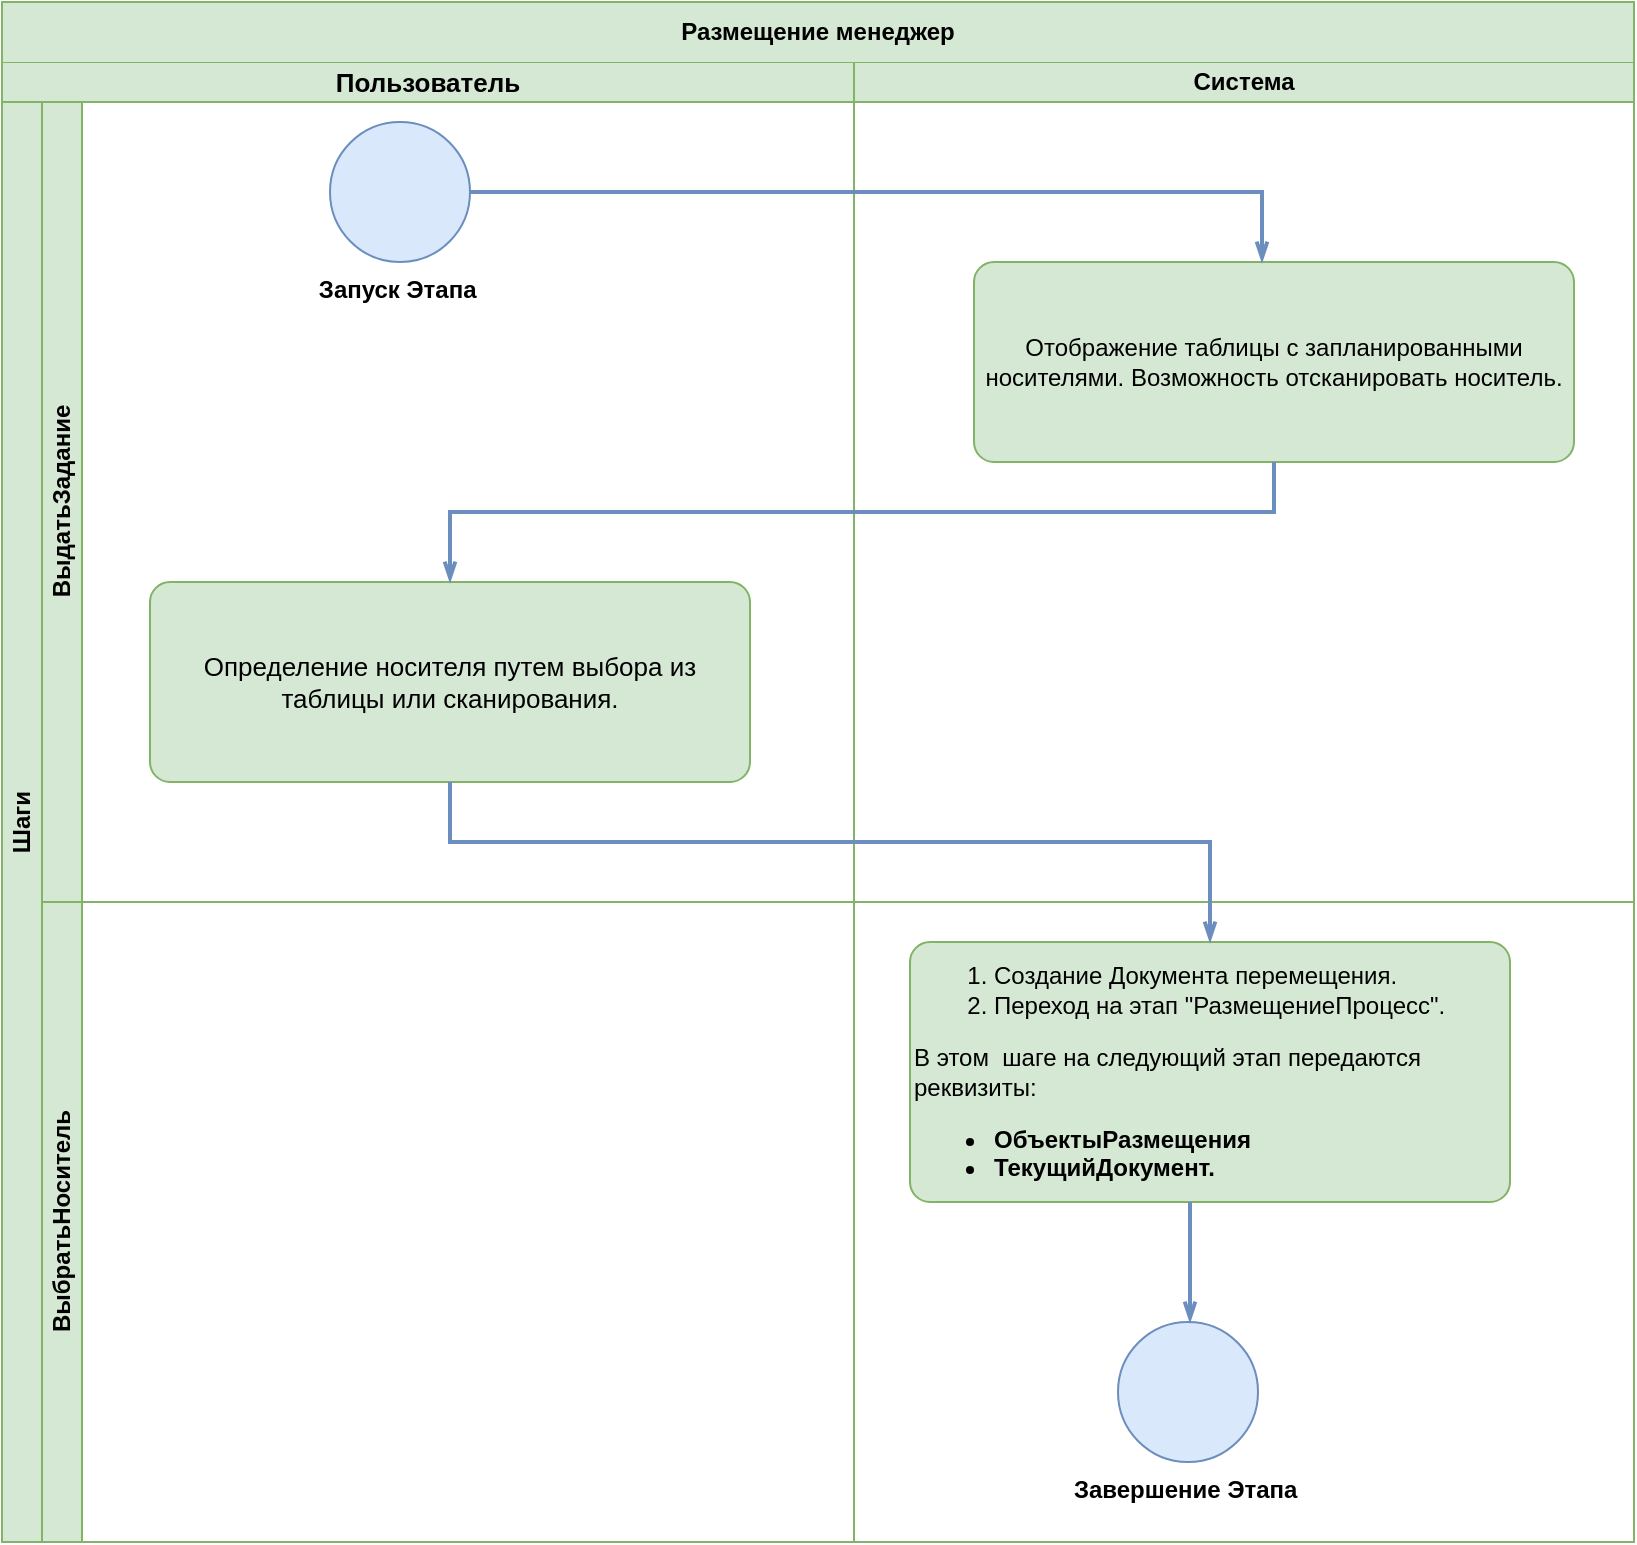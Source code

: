 <mxfile version="20.6.0" type="github">
  <diagram id="lS7HPwzp3S88eX9oaWHC" name="Страница 1">
    <mxGraphModel dx="1165" dy="2986" grid="1" gridSize="10" guides="1" tooltips="1" connect="1" arrows="1" fold="1" page="1" pageScale="1" pageWidth="827" pageHeight="1169" math="0" shadow="0">
      <root>
        <mxCell id="0" />
        <mxCell id="pbdZzH9BzlkMKFEg-Ah4-12" value="Шаги" style="locked=1;" parent="0" visible="0" />
        <mxCell id="1" style="" parent="0" />
        <mxCell id="pbdZzH9BzlkMKFEg-Ah4-5" value="Шаги&lt;br&gt;" style="swimlane;html=1;childLayout=stackLayout;resizeParent=1;resizeParentMax=0;horizontal=0;startSize=20;horizontalStack=0;whiteSpace=wrap;fillColor=#d5e8d4;strokeColor=#82b366;" vertex="1" parent="1">
          <mxGeometry x="6" y="-2280" width="816" height="720" as="geometry" />
        </mxCell>
        <mxCell id="pbdZzH9BzlkMKFEg-Ah4-8" value="ВыдатьЗадание&lt;br&gt;" style="swimlane;html=1;startSize=20;horizontal=0;fillColor=#d5e8d4;strokeColor=#82b366;" vertex="1" parent="pbdZzH9BzlkMKFEg-Ah4-5">
          <mxGeometry x="20" width="796" height="400" as="geometry" />
        </mxCell>
        <mxCell id="pbdZzH9BzlkMKFEg-Ah4-7" value="ВыбратьНоситель" style="swimlane;html=1;startSize=20;horizontal=0;fillColor=#d5e8d4;strokeColor=#82b366;" vertex="1" parent="pbdZzH9BzlkMKFEg-Ah4-5">
          <mxGeometry x="20" y="400" width="796" height="320" as="geometry" />
        </mxCell>
        <mxCell id="pbdZzH9BzlkMKFEg-Ah4-16" value="Пользователь" style="swimlane;startSize=20;whiteSpace=wrap;html=1;fillColor=#d5e8d4;strokeColor=#82b366;fontSize=13;" vertex="1" parent="1">
          <mxGeometry x="6" y="-2300" width="426" height="740" as="geometry" />
        </mxCell>
        <mxCell id="pbdZzH9BzlkMKFEg-Ah4-22" value="&lt;font style=&quot;font-size: 13px;&quot;&gt;Определение носителя путем выбора из таблицы или сканирования.&lt;/font&gt;" style="points=[[0.25,0,0],[0.5,0,0],[0.75,0,0],[1,0.25,0],[1,0.5,0],[1,0.75,0],[0.75,1,0],[0.5,1,0],[0.25,1,0],[0,0.75,0],[0,0.5,0],[0,0.25,0]];shape=mxgraph.bpmn.task;whiteSpace=wrap;rectStyle=rounded;size=10;html=1;taskMarker=abstract;fillColor=#d5e8d4;strokeColor=#82b366;" vertex="1" parent="pbdZzH9BzlkMKFEg-Ah4-16">
          <mxGeometry x="74" y="260" width="300" height="100" as="geometry" />
        </mxCell>
        <mxCell id="pbdZzH9BzlkMKFEg-Ah4-19" value="Запуск Этапа&amp;nbsp;" style="points=[[0.145,0.145,0],[0.5,0,0],[0.855,0.145,0],[1,0.5,0],[0.855,0.855,0],[0.5,1,0],[0.145,0.855,0],[0,0.5,0]];shape=mxgraph.bpmn.event;html=1;verticalLabelPosition=bottom;labelBackgroundColor=#ffffff;verticalAlign=top;align=center;perimeter=ellipsePerimeter;outlineConnect=0;aspect=fixed;outline=standard;symbol=general;fillColor=#dae8fc;strokeColor=#6c8ebf;fontStyle=1" vertex="1" parent="pbdZzH9BzlkMKFEg-Ah4-16">
          <mxGeometry x="164" y="30" width="70" height="70" as="geometry" />
        </mxCell>
        <mxCell id="pbdZzH9BzlkMKFEg-Ah4-17" value="Система&lt;br&gt;" style="swimlane;startSize=20;whiteSpace=wrap;html=1;fillColor=#d5e8d4;strokeColor=#82b366;" vertex="1" parent="1">
          <mxGeometry x="432" y="-2300" width="390" height="740" as="geometry" />
        </mxCell>
        <mxCell id="pbdZzH9BzlkMKFEg-Ah4-21" value="Отображение таблицы с запланированными носителями. Возможность отсканировать носитель." style="points=[[0.25,0,0],[0.5,0,0],[0.75,0,0],[1,0.25,0],[1,0.5,0],[1,0.75,0],[0.75,1,0],[0.5,1,0],[0.25,1,0],[0,0.75,0],[0,0.5,0],[0,0.25,0]];shape=mxgraph.bpmn.task;whiteSpace=wrap;rectStyle=rounded;size=10;html=1;taskMarker=abstract;fillColor=#d5e8d4;strokeColor=#82b366;" vertex="1" parent="pbdZzH9BzlkMKFEg-Ah4-17">
          <mxGeometry x="60" y="100" width="300" height="100" as="geometry" />
        </mxCell>
        <mxCell id="pbdZzH9BzlkMKFEg-Ah4-26" value="&lt;ol&gt;&lt;li&gt;Создание Документа перемещения.&lt;/li&gt;&lt;li&gt;&lt;span style=&quot;background-color: initial;&quot;&gt;Переход на этап &quot;РазмещениеПроцесс&quot;.&lt;/span&gt;&lt;/li&gt;&lt;/ol&gt;&lt;span style=&quot;background-color: initial;&quot;&gt;&lt;div style=&quot;&quot;&gt;&lt;span style=&quot;background-color: initial;&quot;&gt;В этом&amp;nbsp; шаге на следующий этап передаются реквизиты:&amp;nbsp;&lt;/span&gt;&lt;/div&gt;&lt;div style=&quot;&quot;&gt;&lt;ul&gt;&lt;li&gt;&lt;span style=&quot;background-color: initial;&quot;&gt;&lt;b&gt;ОбъектыРазмещения&lt;/b&gt;&lt;/span&gt;&lt;/li&gt;&lt;li&gt;&lt;span style=&quot;background-color: initial;&quot;&gt;&lt;b&gt;ТекущийДокумент.&amp;nbsp;&lt;/b&gt;&lt;/span&gt;&lt;/li&gt;&lt;/ul&gt;&lt;/div&gt;&lt;/span&gt;" style="points=[[0.25,0,0],[0.5,0,0],[0.75,0,0],[1,0.25,0],[1,0.5,0],[1,0.75,0],[0.75,1,0],[0.5,1,0],[0.25,1,0],[0,0.75,0],[0,0.5,0],[0,0.25,0]];shape=mxgraph.bpmn.task;whiteSpace=wrap;rectStyle=rounded;size=10;html=1;taskMarker=abstract;fillColor=#d5e8d4;strokeColor=#82b366;align=left;" vertex="1" parent="pbdZzH9BzlkMKFEg-Ah4-17">
          <mxGeometry x="28" y="440" width="300" height="130" as="geometry" />
        </mxCell>
        <mxCell id="pbdZzH9BzlkMKFEg-Ah4-46" value="Завершение Этапа&amp;nbsp;" style="points=[[0.145,0.145,0],[0.5,0,0],[0.855,0.145,0],[1,0.5,0],[0.855,0.855,0],[0.5,1,0],[0.145,0.855,0],[0,0.5,0]];shape=mxgraph.bpmn.event;html=1;verticalLabelPosition=bottom;labelBackgroundColor=#ffffff;verticalAlign=top;align=center;perimeter=ellipsePerimeter;outlineConnect=0;aspect=fixed;outline=standard;symbol=general;fillColor=#dae8fc;strokeColor=#6c8ebf;fontStyle=1" vertex="1" parent="pbdZzH9BzlkMKFEg-Ah4-17">
          <mxGeometry x="132" y="630" width="70" height="70" as="geometry" />
        </mxCell>
        <mxCell id="pbdZzH9BzlkMKFEg-Ah4-47" value="" style="edgeStyle=elbowEdgeStyle;fontSize=12;html=1;endFill=0;startFill=0;endSize=6;startSize=6;endArrow=openThin;startArrow=none;rounded=0;fillColor=#dae8fc;strokeColor=#6c8ebf;strokeWidth=2;" edge="1" parent="pbdZzH9BzlkMKFEg-Ah4-17" source="pbdZzH9BzlkMKFEg-Ah4-26">
          <mxGeometry width="160" relative="1" as="geometry">
            <mxPoint x="128" y="480" as="sourcePoint" />
            <mxPoint x="168" y="630" as="targetPoint" />
            <Array as="points">
              <mxPoint x="168" y="510" />
              <mxPoint x="128" y="480" />
            </Array>
          </mxGeometry>
        </mxCell>
        <mxCell id="pbdZzH9BzlkMKFEg-Ah4-52" style="edgeStyle=elbowEdgeStyle;rounded=0;orthogonalLoop=1;jettySize=auto;elbow=vertical;html=1;exitX=0.855;exitY=0.855;exitDx=0;exitDy=0;exitPerimeter=0;strokeWidth=2;fontSize=13;fontColor=#FFFFFF;" edge="1" parent="pbdZzH9BzlkMKFEg-Ah4-17" source="pbdZzH9BzlkMKFEg-Ah4-46" target="pbdZzH9BzlkMKFEg-Ah4-46">
          <mxGeometry relative="1" as="geometry" />
        </mxCell>
        <mxCell id="pbdZzH9BzlkMKFEg-Ah4-24" value="" style="edgeStyle=elbowEdgeStyle;fontSize=12;html=1;endFill=0;startFill=0;endSize=6;startSize=6;endArrow=openThin;startArrow=none;rounded=0;exitX=1;exitY=0.5;exitDx=0;exitDy=0;exitPerimeter=0;fillColor=#dae8fc;strokeColor=#6c8ebf;strokeWidth=2;" edge="1" parent="1" source="pbdZzH9BzlkMKFEg-Ah4-19" target="pbdZzH9BzlkMKFEg-Ah4-21">
          <mxGeometry width="160" relative="1" as="geometry">
            <mxPoint x="696" y="-2200.5" as="sourcePoint" />
            <mxPoint x="636" y="-2080" as="targetPoint" />
            <Array as="points">
              <mxPoint x="636" y="-2130" />
            </Array>
          </mxGeometry>
        </mxCell>
        <mxCell id="pbdZzH9BzlkMKFEg-Ah4-14" value="Система/Пользователь" style="" parent="0" />
        <mxCell id="pbdZzH9BzlkMKFEg-Ah4-44" value="Размещение менеджер" style="swimlane;html=1;startSize=100;fontStyle=1;collapsible=0;horizontal=1;swimlaneLine=0;fillColor=#d5e8d4;whiteSpace=wrap;strokeColor=#82b366;" vertex="1" parent="pbdZzH9BzlkMKFEg-Ah4-14">
          <mxGeometry x="6" y="-2330" width="816" height="30" as="geometry" />
        </mxCell>
        <mxCell id="pbdZzH9BzlkMKFEg-Ah4-50" value="" style="edgeStyle=elbowEdgeStyle;fontSize=12;html=1;endFill=0;startFill=0;endSize=6;startSize=6;endArrow=openThin;startArrow=none;rounded=0;strokeWidth=2;fontColor=#FFFFFF;elbow=vertical;entryX=0.5;entryY=0;entryDx=0;entryDy=0;entryPerimeter=0;fillColor=#dae8fc;strokeColor=#6c8ebf;" edge="1" parent="pbdZzH9BzlkMKFEg-Ah4-14" source="pbdZzH9BzlkMKFEg-Ah4-22" target="pbdZzH9BzlkMKFEg-Ah4-26">
          <mxGeometry width="160" relative="1" as="geometry">
            <mxPoint x="380" y="-1940" as="sourcePoint" />
            <mxPoint x="540" y="-1940" as="targetPoint" />
            <Array as="points">
              <mxPoint x="540" y="-1910" />
              <mxPoint x="390" y="-1900" />
              <mxPoint x="650" y="-1965" />
              <mxPoint x="630" y="-1965" />
            </Array>
          </mxGeometry>
        </mxCell>
        <mxCell id="pbdZzH9BzlkMKFEg-Ah4-51" value="" style="edgeStyle=elbowEdgeStyle;fontSize=12;html=1;endFill=0;startFill=0;endSize=6;startSize=6;endArrow=openThin;startArrow=none;rounded=0;strokeWidth=2;fontColor=#FFFFFF;elbow=vertical;fillColor=#dae8fc;strokeColor=#6c8ebf;" edge="1" parent="pbdZzH9BzlkMKFEg-Ah4-14" source="pbdZzH9BzlkMKFEg-Ah4-21">
          <mxGeometry width="160" relative="1" as="geometry">
            <mxPoint x="640" y="-2110" as="sourcePoint" />
            <mxPoint x="230" y="-2040" as="targetPoint" />
            <Array as="points">
              <mxPoint x="1060" y="-2075" />
              <mxPoint x="1040" y="-2075" />
            </Array>
          </mxGeometry>
        </mxCell>
      </root>
    </mxGraphModel>
  </diagram>
</mxfile>
